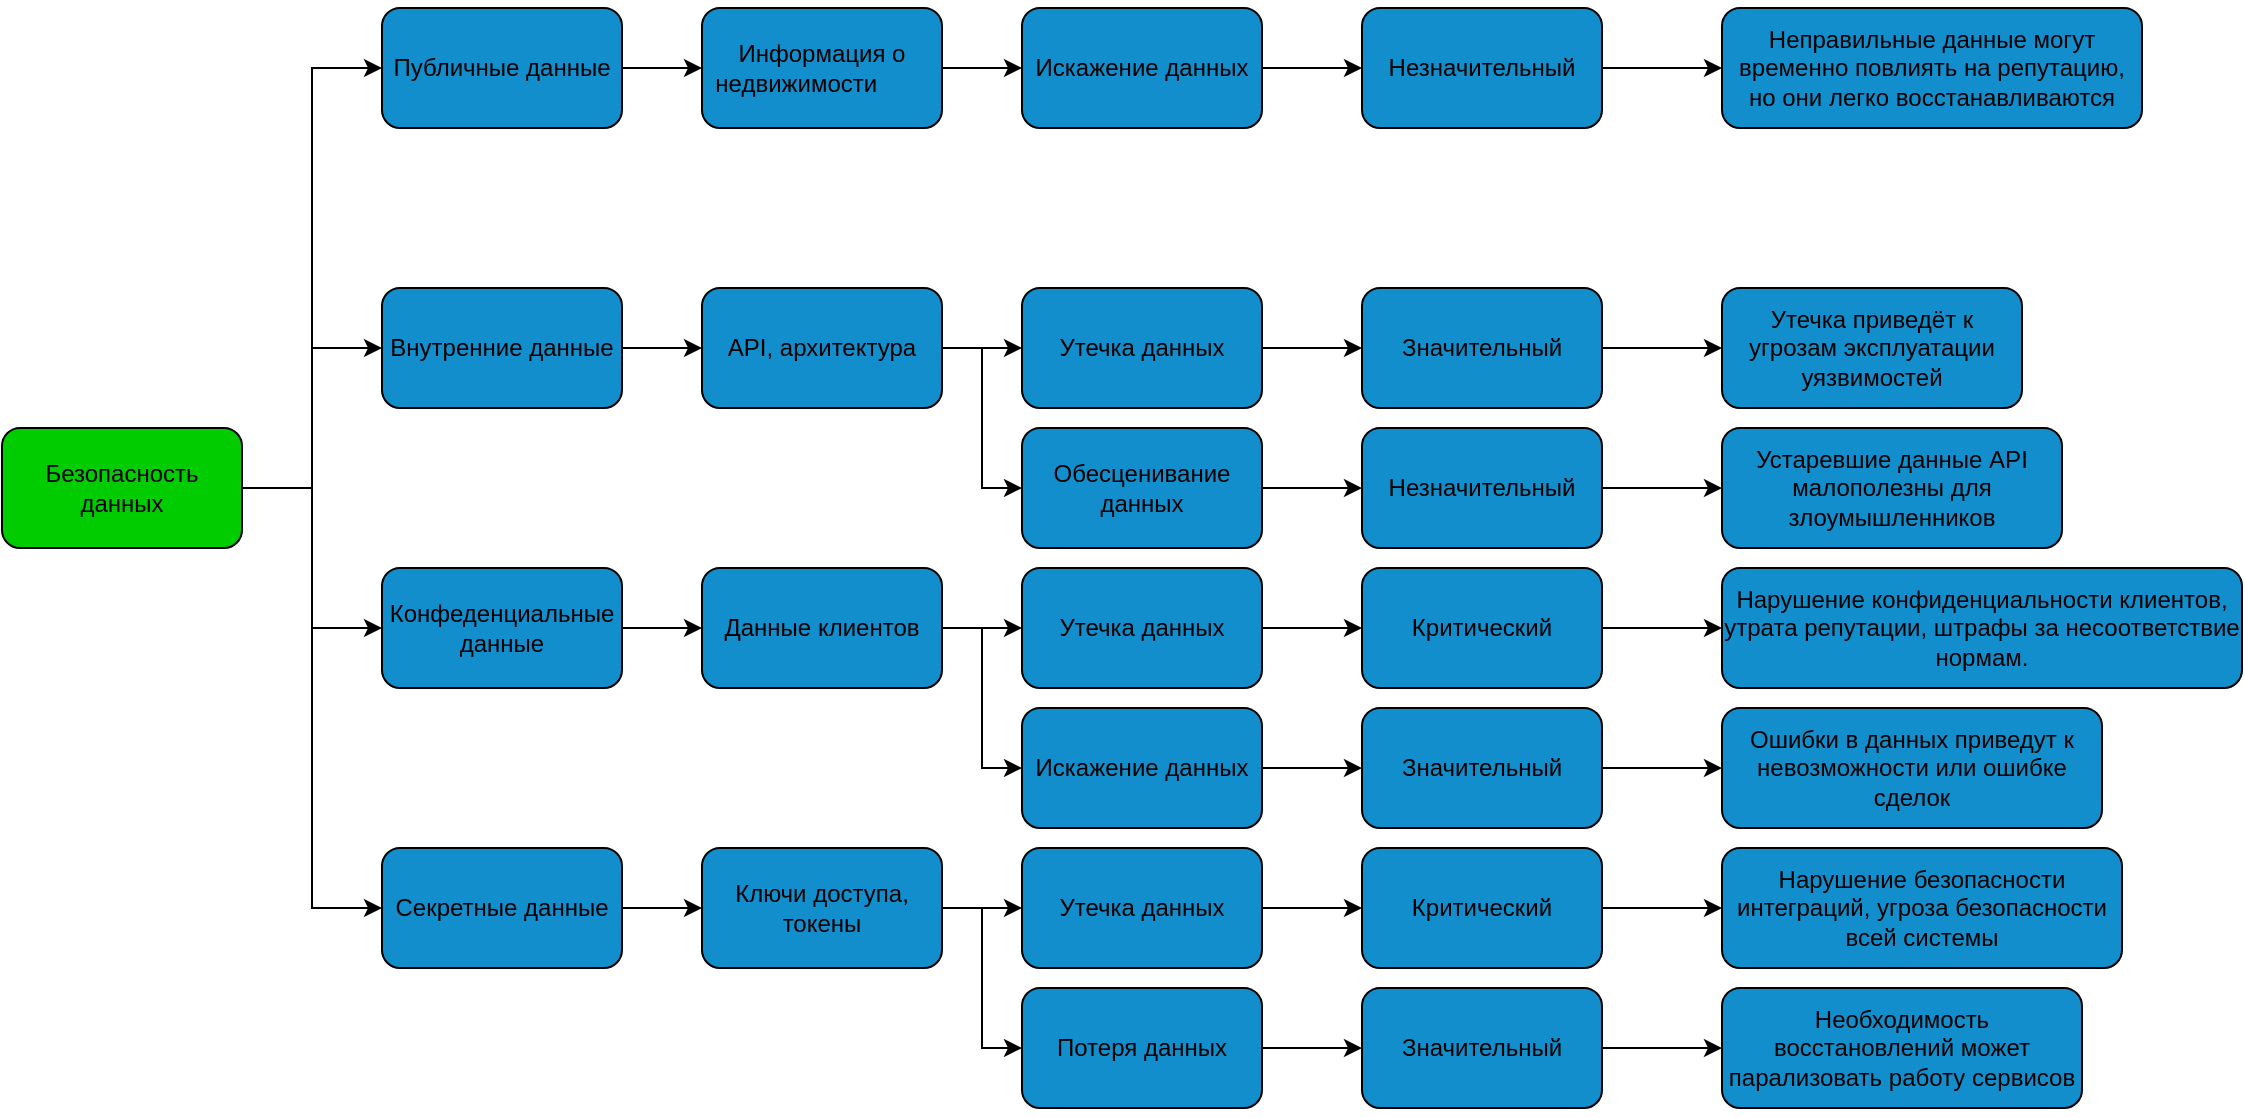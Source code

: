<mxfile version="25.0.1">
  <diagram name="Страница — 1" id="dBE4Gy3DHyH2gSngV-Eo">
    <mxGraphModel dx="1316" dy="590" grid="1" gridSize="10" guides="1" tooltips="1" connect="1" arrows="1" fold="1" page="1" pageScale="1" pageWidth="850" pageHeight="1100" math="0" shadow="0">
      <root>
        <mxCell id="0" />
        <mxCell id="1" parent="0" />
        <mxCell id="BuE6CKhQtHcqcWTQn6iz-37" style="edgeStyle=orthogonalEdgeStyle;rounded=0;orthogonalLoop=1;jettySize=auto;html=1;exitX=1;exitY=0.5;exitDx=0;exitDy=0;entryX=0;entryY=0.5;entryDx=0;entryDy=0;" edge="1" parent="1" source="BuE6CKhQtHcqcWTQn6iz-1" target="BuE6CKhQtHcqcWTQn6iz-5">
          <mxGeometry relative="1" as="geometry" />
        </mxCell>
        <mxCell id="BuE6CKhQtHcqcWTQn6iz-38" style="edgeStyle=orthogonalEdgeStyle;rounded=0;orthogonalLoop=1;jettySize=auto;html=1;exitX=1;exitY=0.5;exitDx=0;exitDy=0;entryX=0;entryY=0.5;entryDx=0;entryDy=0;" edge="1" parent="1" source="BuE6CKhQtHcqcWTQn6iz-1" target="BuE6CKhQtHcqcWTQn6iz-7">
          <mxGeometry relative="1" as="geometry" />
        </mxCell>
        <mxCell id="BuE6CKhQtHcqcWTQn6iz-39" style="edgeStyle=orthogonalEdgeStyle;rounded=0;orthogonalLoop=1;jettySize=auto;html=1;exitX=1;exitY=0.5;exitDx=0;exitDy=0;entryX=0;entryY=0.5;entryDx=0;entryDy=0;" edge="1" parent="1" source="BuE6CKhQtHcqcWTQn6iz-1" target="BuE6CKhQtHcqcWTQn6iz-10">
          <mxGeometry relative="1" as="geometry" />
        </mxCell>
        <mxCell id="BuE6CKhQtHcqcWTQn6iz-40" style="edgeStyle=orthogonalEdgeStyle;rounded=0;orthogonalLoop=1;jettySize=auto;html=1;exitX=1;exitY=0.5;exitDx=0;exitDy=0;entryX=0;entryY=0.5;entryDx=0;entryDy=0;" edge="1" parent="1" source="BuE6CKhQtHcqcWTQn6iz-1" target="BuE6CKhQtHcqcWTQn6iz-9">
          <mxGeometry relative="1" as="geometry" />
        </mxCell>
        <mxCell id="BuE6CKhQtHcqcWTQn6iz-1" value="Безопасность данных" style="rounded=1;whiteSpace=wrap;html=1;fillColor=#00CC00;" vertex="1" parent="1">
          <mxGeometry x="50" y="290" width="120" height="60" as="geometry" />
        </mxCell>
        <mxCell id="BuE6CKhQtHcqcWTQn6iz-41" style="edgeStyle=orthogonalEdgeStyle;rounded=0;orthogonalLoop=1;jettySize=auto;html=1;exitX=1;exitY=0.5;exitDx=0;exitDy=0;entryX=0;entryY=0.5;entryDx=0;entryDy=0;" edge="1" parent="1" source="BuE6CKhQtHcqcWTQn6iz-5" target="BuE6CKhQtHcqcWTQn6iz-12">
          <mxGeometry relative="1" as="geometry" />
        </mxCell>
        <mxCell id="BuE6CKhQtHcqcWTQn6iz-5" value="Публичные данные" style="rounded=1;whiteSpace=wrap;html=1;fillColor=#128ECC;" vertex="1" parent="1">
          <mxGeometry x="240" y="80" width="120" height="60" as="geometry" />
        </mxCell>
        <mxCell id="BuE6CKhQtHcqcWTQn6iz-42" style="edgeStyle=orthogonalEdgeStyle;rounded=0;orthogonalLoop=1;jettySize=auto;html=1;exitX=1;exitY=0.5;exitDx=0;exitDy=0;entryX=0;entryY=0.5;entryDx=0;entryDy=0;" edge="1" parent="1" source="BuE6CKhQtHcqcWTQn6iz-7" target="BuE6CKhQtHcqcWTQn6iz-13">
          <mxGeometry relative="1" as="geometry" />
        </mxCell>
        <mxCell id="BuE6CKhQtHcqcWTQn6iz-7" value="&lt;p&gt;Внутренние данные&lt;/p&gt;" style="rounded=1;whiteSpace=wrap;html=1;fillColor=#128ECC;" vertex="1" parent="1">
          <mxGeometry x="240" y="220" width="120" height="60" as="geometry" />
        </mxCell>
        <mxCell id="BuE6CKhQtHcqcWTQn6iz-44" style="edgeStyle=orthogonalEdgeStyle;rounded=0;orthogonalLoop=1;jettySize=auto;html=1;exitX=1;exitY=0.5;exitDx=0;exitDy=0;entryX=0;entryY=0.5;entryDx=0;entryDy=0;" edge="1" parent="1" source="BuE6CKhQtHcqcWTQn6iz-9" target="BuE6CKhQtHcqcWTQn6iz-11">
          <mxGeometry relative="1" as="geometry" />
        </mxCell>
        <mxCell id="BuE6CKhQtHcqcWTQn6iz-9" value="Секретные данные" style="rounded=1;whiteSpace=wrap;html=1;fillColor=#128ECC;" vertex="1" parent="1">
          <mxGeometry x="240" y="500" width="120" height="60" as="geometry" />
        </mxCell>
        <mxCell id="BuE6CKhQtHcqcWTQn6iz-43" style="edgeStyle=orthogonalEdgeStyle;rounded=0;orthogonalLoop=1;jettySize=auto;html=1;exitX=1;exitY=0.5;exitDx=0;exitDy=0;" edge="1" parent="1" source="BuE6CKhQtHcqcWTQn6iz-10" target="BuE6CKhQtHcqcWTQn6iz-14">
          <mxGeometry relative="1" as="geometry" />
        </mxCell>
        <mxCell id="BuE6CKhQtHcqcWTQn6iz-10" value="&lt;p&gt;Конфеденциальные данные&lt;/p&gt;" style="rounded=1;whiteSpace=wrap;html=1;fillColor=#128ECC;" vertex="1" parent="1">
          <mxGeometry x="240" y="360" width="120" height="60" as="geometry" />
        </mxCell>
        <mxCell id="BuE6CKhQtHcqcWTQn6iz-50" style="edgeStyle=orthogonalEdgeStyle;rounded=0;orthogonalLoop=1;jettySize=auto;html=1;exitX=1;exitY=0.5;exitDx=0;exitDy=0;entryX=0;entryY=0.5;entryDx=0;entryDy=0;" edge="1" parent="1" source="BuE6CKhQtHcqcWTQn6iz-11" target="BuE6CKhQtHcqcWTQn6iz-21">
          <mxGeometry relative="1" as="geometry" />
        </mxCell>
        <mxCell id="BuE6CKhQtHcqcWTQn6iz-51" style="edgeStyle=orthogonalEdgeStyle;rounded=0;orthogonalLoop=1;jettySize=auto;html=1;exitX=1;exitY=0.5;exitDx=0;exitDy=0;entryX=0;entryY=0.5;entryDx=0;entryDy=0;" edge="1" parent="1" source="BuE6CKhQtHcqcWTQn6iz-11" target="BuE6CKhQtHcqcWTQn6iz-22">
          <mxGeometry relative="1" as="geometry" />
        </mxCell>
        <mxCell id="BuE6CKhQtHcqcWTQn6iz-11" value="Ключи доступа, токены" style="rounded=1;whiteSpace=wrap;html=1;fillColor=#128ECC;" vertex="1" parent="1">
          <mxGeometry x="400" y="500" width="120" height="60" as="geometry" />
        </mxCell>
        <mxCell id="BuE6CKhQtHcqcWTQn6iz-45" style="edgeStyle=orthogonalEdgeStyle;rounded=0;orthogonalLoop=1;jettySize=auto;html=1;exitX=1;exitY=0.5;exitDx=0;exitDy=0;entryX=0;entryY=0.5;entryDx=0;entryDy=0;" edge="1" parent="1" source="BuE6CKhQtHcqcWTQn6iz-12" target="BuE6CKhQtHcqcWTQn6iz-15">
          <mxGeometry relative="1" as="geometry" />
        </mxCell>
        <mxCell id="BuE6CKhQtHcqcWTQn6iz-12" value="&lt;p&gt;Информация о недвижимости&lt;span style=&quot;white-space: pre;&quot;&gt;&#x9;&lt;/span&gt;&lt;/p&gt;" style="rounded=1;whiteSpace=wrap;html=1;fillColor=#128ECC;" vertex="1" parent="1">
          <mxGeometry x="400" y="80" width="120" height="60" as="geometry" />
        </mxCell>
        <mxCell id="BuE6CKhQtHcqcWTQn6iz-46" style="edgeStyle=orthogonalEdgeStyle;rounded=0;orthogonalLoop=1;jettySize=auto;html=1;exitX=1;exitY=0.5;exitDx=0;exitDy=0;entryX=0;entryY=0.5;entryDx=0;entryDy=0;" edge="1" parent="1" source="BuE6CKhQtHcqcWTQn6iz-13" target="BuE6CKhQtHcqcWTQn6iz-17">
          <mxGeometry relative="1" as="geometry" />
        </mxCell>
        <mxCell id="BuE6CKhQtHcqcWTQn6iz-47" style="edgeStyle=orthogonalEdgeStyle;rounded=0;orthogonalLoop=1;jettySize=auto;html=1;exitX=1;exitY=0.5;exitDx=0;exitDy=0;entryX=0;entryY=0.5;entryDx=0;entryDy=0;" edge="1" parent="1" source="BuE6CKhQtHcqcWTQn6iz-13" target="BuE6CKhQtHcqcWTQn6iz-18">
          <mxGeometry relative="1" as="geometry" />
        </mxCell>
        <mxCell id="BuE6CKhQtHcqcWTQn6iz-13" value="&lt;p&gt;API, архитектура&lt;/p&gt;" style="rounded=1;whiteSpace=wrap;html=1;fillColor=#128ECC;" vertex="1" parent="1">
          <mxGeometry x="400" y="220" width="120" height="60" as="geometry" />
        </mxCell>
        <mxCell id="BuE6CKhQtHcqcWTQn6iz-48" style="edgeStyle=orthogonalEdgeStyle;rounded=0;orthogonalLoop=1;jettySize=auto;html=1;exitX=1;exitY=0.5;exitDx=0;exitDy=0;entryX=0;entryY=0.5;entryDx=0;entryDy=0;" edge="1" parent="1" source="BuE6CKhQtHcqcWTQn6iz-14" target="BuE6CKhQtHcqcWTQn6iz-19">
          <mxGeometry relative="1" as="geometry" />
        </mxCell>
        <mxCell id="BuE6CKhQtHcqcWTQn6iz-49" style="edgeStyle=orthogonalEdgeStyle;rounded=0;orthogonalLoop=1;jettySize=auto;html=1;exitX=1;exitY=0.5;exitDx=0;exitDy=0;entryX=0;entryY=0.5;entryDx=0;entryDy=0;" edge="1" parent="1" source="BuE6CKhQtHcqcWTQn6iz-14" target="BuE6CKhQtHcqcWTQn6iz-20">
          <mxGeometry relative="1" as="geometry" />
        </mxCell>
        <mxCell id="BuE6CKhQtHcqcWTQn6iz-14" value="Данные клиентов" style="rounded=1;whiteSpace=wrap;html=1;fillColor=#128ECC;" vertex="1" parent="1">
          <mxGeometry x="400" y="360" width="120" height="60" as="geometry" />
        </mxCell>
        <mxCell id="BuE6CKhQtHcqcWTQn6iz-58" style="edgeStyle=orthogonalEdgeStyle;rounded=0;orthogonalLoop=1;jettySize=auto;html=1;exitX=1;exitY=0.5;exitDx=0;exitDy=0;entryX=0;entryY=0.5;entryDx=0;entryDy=0;" edge="1" parent="1" source="BuE6CKhQtHcqcWTQn6iz-15" target="BuE6CKhQtHcqcWTQn6iz-23">
          <mxGeometry relative="1" as="geometry" />
        </mxCell>
        <mxCell id="BuE6CKhQtHcqcWTQn6iz-15" value="&lt;p&gt;Искажение данных&lt;/p&gt;" style="rounded=1;whiteSpace=wrap;html=1;fillColor=#128ECC;" vertex="1" parent="1">
          <mxGeometry x="560" y="80" width="120" height="60" as="geometry" />
        </mxCell>
        <mxCell id="BuE6CKhQtHcqcWTQn6iz-52" style="edgeStyle=orthogonalEdgeStyle;rounded=0;orthogonalLoop=1;jettySize=auto;html=1;exitX=1;exitY=0.5;exitDx=0;exitDy=0;entryX=0;entryY=0.5;entryDx=0;entryDy=0;" edge="1" parent="1" source="BuE6CKhQtHcqcWTQn6iz-17" target="BuE6CKhQtHcqcWTQn6iz-29">
          <mxGeometry relative="1" as="geometry" />
        </mxCell>
        <mxCell id="BuE6CKhQtHcqcWTQn6iz-17" value="&lt;p&gt;Утечка данных&lt;/p&gt;" style="rounded=1;whiteSpace=wrap;html=1;fillColor=#128ECC;" vertex="1" parent="1">
          <mxGeometry x="560" y="220" width="120" height="60" as="geometry" />
        </mxCell>
        <mxCell id="BuE6CKhQtHcqcWTQn6iz-53" style="edgeStyle=orthogonalEdgeStyle;rounded=0;orthogonalLoop=1;jettySize=auto;html=1;exitX=1;exitY=0.5;exitDx=0;exitDy=0;entryX=0;entryY=0.5;entryDx=0;entryDy=0;" edge="1" parent="1" source="BuE6CKhQtHcqcWTQn6iz-18" target="BuE6CKhQtHcqcWTQn6iz-24">
          <mxGeometry relative="1" as="geometry" />
        </mxCell>
        <mxCell id="BuE6CKhQtHcqcWTQn6iz-18" value="&lt;p&gt;Обесценивание данных&lt;/p&gt;" style="rounded=1;whiteSpace=wrap;html=1;fillColor=#128ECC;" vertex="1" parent="1">
          <mxGeometry x="560" y="290" width="120" height="60" as="geometry" />
        </mxCell>
        <mxCell id="BuE6CKhQtHcqcWTQn6iz-54" style="edgeStyle=orthogonalEdgeStyle;rounded=0;orthogonalLoop=1;jettySize=auto;html=1;exitX=1;exitY=0.5;exitDx=0;exitDy=0;entryX=0;entryY=0.5;entryDx=0;entryDy=0;" edge="1" parent="1" source="BuE6CKhQtHcqcWTQn6iz-19" target="BuE6CKhQtHcqcWTQn6iz-25">
          <mxGeometry relative="1" as="geometry" />
        </mxCell>
        <mxCell id="BuE6CKhQtHcqcWTQn6iz-19" value="&lt;p&gt;Утечка данных&lt;/p&gt;" style="rounded=1;whiteSpace=wrap;html=1;fillColor=#128ECC;" vertex="1" parent="1">
          <mxGeometry x="560" y="360" width="120" height="60" as="geometry" />
        </mxCell>
        <mxCell id="BuE6CKhQtHcqcWTQn6iz-55" style="edgeStyle=orthogonalEdgeStyle;rounded=0;orthogonalLoop=1;jettySize=auto;html=1;exitX=1;exitY=0.5;exitDx=0;exitDy=0;entryX=0;entryY=0.5;entryDx=0;entryDy=0;" edge="1" parent="1" source="BuE6CKhQtHcqcWTQn6iz-20" target="BuE6CKhQtHcqcWTQn6iz-26">
          <mxGeometry relative="1" as="geometry" />
        </mxCell>
        <mxCell id="BuE6CKhQtHcqcWTQn6iz-20" value="&lt;p&gt;Искажение данных&lt;/p&gt;" style="rounded=1;whiteSpace=wrap;html=1;fillColor=#128ECC;" vertex="1" parent="1">
          <mxGeometry x="560" y="430" width="120" height="60" as="geometry" />
        </mxCell>
        <mxCell id="BuE6CKhQtHcqcWTQn6iz-56" style="edgeStyle=orthogonalEdgeStyle;rounded=0;orthogonalLoop=1;jettySize=auto;html=1;exitX=1;exitY=0.5;exitDx=0;exitDy=0;entryX=0;entryY=0.5;entryDx=0;entryDy=0;" edge="1" parent="1" source="BuE6CKhQtHcqcWTQn6iz-21" target="BuE6CKhQtHcqcWTQn6iz-27">
          <mxGeometry relative="1" as="geometry" />
        </mxCell>
        <mxCell id="BuE6CKhQtHcqcWTQn6iz-21" value="&lt;p&gt;Утечка данных&lt;/p&gt;" style="rounded=1;whiteSpace=wrap;html=1;fillColor=#128ECC;" vertex="1" parent="1">
          <mxGeometry x="560" y="500" width="120" height="60" as="geometry" />
        </mxCell>
        <mxCell id="BuE6CKhQtHcqcWTQn6iz-57" style="edgeStyle=orthogonalEdgeStyle;rounded=0;orthogonalLoop=1;jettySize=auto;html=1;exitX=1;exitY=0.5;exitDx=0;exitDy=0;entryX=0;entryY=0.5;entryDx=0;entryDy=0;" edge="1" parent="1" source="BuE6CKhQtHcqcWTQn6iz-22" target="BuE6CKhQtHcqcWTQn6iz-28">
          <mxGeometry relative="1" as="geometry" />
        </mxCell>
        <mxCell id="BuE6CKhQtHcqcWTQn6iz-22" value="&lt;p&gt;Потеря данных&lt;/p&gt;" style="rounded=1;whiteSpace=wrap;html=1;fillColor=#128ECC;" vertex="1" parent="1">
          <mxGeometry x="560" y="570" width="120" height="60" as="geometry" />
        </mxCell>
        <mxCell id="BuE6CKhQtHcqcWTQn6iz-59" style="edgeStyle=orthogonalEdgeStyle;rounded=0;orthogonalLoop=1;jettySize=auto;html=1;exitX=1;exitY=0.5;exitDx=0;exitDy=0;" edge="1" parent="1" source="BuE6CKhQtHcqcWTQn6iz-23" target="BuE6CKhQtHcqcWTQn6iz-30">
          <mxGeometry relative="1" as="geometry" />
        </mxCell>
        <mxCell id="BuE6CKhQtHcqcWTQn6iz-23" value="&lt;p&gt;Незначительный&lt;/p&gt;" style="rounded=1;whiteSpace=wrap;html=1;fillColor=#128ECC;" vertex="1" parent="1">
          <mxGeometry x="730" y="80" width="120" height="60" as="geometry" />
        </mxCell>
        <mxCell id="BuE6CKhQtHcqcWTQn6iz-61" style="edgeStyle=orthogonalEdgeStyle;rounded=0;orthogonalLoop=1;jettySize=auto;html=1;exitX=1;exitY=0.5;exitDx=0;exitDy=0;entryX=0;entryY=0.5;entryDx=0;entryDy=0;" edge="1" parent="1" source="BuE6CKhQtHcqcWTQn6iz-24" target="BuE6CKhQtHcqcWTQn6iz-31">
          <mxGeometry relative="1" as="geometry" />
        </mxCell>
        <mxCell id="BuE6CKhQtHcqcWTQn6iz-24" value="&lt;p&gt;Незначительный&lt;/p&gt;" style="rounded=1;whiteSpace=wrap;html=1;fillColor=#128ECC;" vertex="1" parent="1">
          <mxGeometry x="730" y="290" width="120" height="60" as="geometry" />
        </mxCell>
        <mxCell id="BuE6CKhQtHcqcWTQn6iz-62" style="edgeStyle=orthogonalEdgeStyle;rounded=0;orthogonalLoop=1;jettySize=auto;html=1;exitX=1;exitY=0.5;exitDx=0;exitDy=0;" edge="1" parent="1" source="BuE6CKhQtHcqcWTQn6iz-25" target="BuE6CKhQtHcqcWTQn6iz-32">
          <mxGeometry relative="1" as="geometry" />
        </mxCell>
        <mxCell id="BuE6CKhQtHcqcWTQn6iz-25" value="&lt;p&gt;Критический&lt;/p&gt;" style="rounded=1;whiteSpace=wrap;html=1;fillColor=#128ECC;" vertex="1" parent="1">
          <mxGeometry x="730" y="360" width="120" height="60" as="geometry" />
        </mxCell>
        <mxCell id="BuE6CKhQtHcqcWTQn6iz-63" style="edgeStyle=orthogonalEdgeStyle;rounded=0;orthogonalLoop=1;jettySize=auto;html=1;exitX=1;exitY=0.5;exitDx=0;exitDy=0;" edge="1" parent="1" source="BuE6CKhQtHcqcWTQn6iz-26" target="BuE6CKhQtHcqcWTQn6iz-33">
          <mxGeometry relative="1" as="geometry" />
        </mxCell>
        <mxCell id="BuE6CKhQtHcqcWTQn6iz-26" value="&lt;p&gt;Значительный&lt;/p&gt;" style="rounded=1;whiteSpace=wrap;html=1;fillColor=#128ECC;" vertex="1" parent="1">
          <mxGeometry x="730" y="430" width="120" height="60" as="geometry" />
        </mxCell>
        <mxCell id="BuE6CKhQtHcqcWTQn6iz-64" style="edgeStyle=orthogonalEdgeStyle;rounded=0;orthogonalLoop=1;jettySize=auto;html=1;exitX=1;exitY=0.5;exitDx=0;exitDy=0;entryX=0;entryY=0.5;entryDx=0;entryDy=0;" edge="1" parent="1" source="BuE6CKhQtHcqcWTQn6iz-27" target="BuE6CKhQtHcqcWTQn6iz-34">
          <mxGeometry relative="1" as="geometry" />
        </mxCell>
        <mxCell id="BuE6CKhQtHcqcWTQn6iz-27" value="&lt;p&gt;Критический&lt;/p&gt;" style="rounded=1;whiteSpace=wrap;html=1;fillColor=#128ECC;" vertex="1" parent="1">
          <mxGeometry x="730" y="500" width="120" height="60" as="geometry" />
        </mxCell>
        <mxCell id="BuE6CKhQtHcqcWTQn6iz-65" style="edgeStyle=orthogonalEdgeStyle;rounded=0;orthogonalLoop=1;jettySize=auto;html=1;exitX=1;exitY=0.5;exitDx=0;exitDy=0;entryX=0;entryY=0.5;entryDx=0;entryDy=0;" edge="1" parent="1" source="BuE6CKhQtHcqcWTQn6iz-28" target="BuE6CKhQtHcqcWTQn6iz-35">
          <mxGeometry relative="1" as="geometry" />
        </mxCell>
        <mxCell id="BuE6CKhQtHcqcWTQn6iz-28" value="&lt;p&gt;Значительный&lt;/p&gt;" style="rounded=1;whiteSpace=wrap;html=1;fillColor=#128ECC;" vertex="1" parent="1">
          <mxGeometry x="730" y="570" width="120" height="60" as="geometry" />
        </mxCell>
        <mxCell id="BuE6CKhQtHcqcWTQn6iz-60" style="edgeStyle=orthogonalEdgeStyle;rounded=0;orthogonalLoop=1;jettySize=auto;html=1;exitX=1;exitY=0.5;exitDx=0;exitDy=0;entryX=0;entryY=0.5;entryDx=0;entryDy=0;" edge="1" parent="1" source="BuE6CKhQtHcqcWTQn6iz-29" target="BuE6CKhQtHcqcWTQn6iz-36">
          <mxGeometry relative="1" as="geometry" />
        </mxCell>
        <mxCell id="BuE6CKhQtHcqcWTQn6iz-29" value="&lt;p&gt;Значительный&lt;/p&gt;" style="rounded=1;whiteSpace=wrap;html=1;fillColor=#128ECC;" vertex="1" parent="1">
          <mxGeometry x="730" y="220" width="120" height="60" as="geometry" />
        </mxCell>
        <mxCell id="BuE6CKhQtHcqcWTQn6iz-30" value="&lt;p&gt;Неправильные данные могут временно повлиять на репутацию, но они легко восстанавливаются&lt;/p&gt;" style="rounded=1;whiteSpace=wrap;html=1;fillColor=#128ECC;" vertex="1" parent="1">
          <mxGeometry x="910" y="80" width="210" height="60" as="geometry" />
        </mxCell>
        <mxCell id="BuE6CKhQtHcqcWTQn6iz-31" value="&lt;p&gt;Устаревшие данные API малополезны для злоумышленников&lt;/p&gt;" style="rounded=1;whiteSpace=wrap;html=1;fillColor=#128ECC;" vertex="1" parent="1">
          <mxGeometry x="910" y="290" width="170" height="60" as="geometry" />
        </mxCell>
        <mxCell id="BuE6CKhQtHcqcWTQn6iz-32" value="&lt;p&gt;Нарушение конфиденциальности клиентов, утрата репутации, штрафы за несоответствие нормам.&lt;/p&gt;" style="rounded=1;whiteSpace=wrap;html=1;fillColor=#128ECC;" vertex="1" parent="1">
          <mxGeometry x="910" y="360" width="260" height="60" as="geometry" />
        </mxCell>
        <mxCell id="BuE6CKhQtHcqcWTQn6iz-33" value="&lt;p&gt;Ошибки в данных приведут к невозможности или ошибке сделок&lt;/p&gt;" style="rounded=1;whiteSpace=wrap;html=1;fillColor=#128ECC;" vertex="1" parent="1">
          <mxGeometry x="910" y="430" width="190" height="60" as="geometry" />
        </mxCell>
        <mxCell id="BuE6CKhQtHcqcWTQn6iz-34" value="&lt;p&gt;Нарушение безопасности интеграций, угроза безопасности всей системы&lt;/p&gt;" style="rounded=1;whiteSpace=wrap;html=1;fillColor=#128ECC;" vertex="1" parent="1">
          <mxGeometry x="910" y="500" width="200" height="60" as="geometry" />
        </mxCell>
        <mxCell id="BuE6CKhQtHcqcWTQn6iz-35" value="&lt;p&gt;Необходимость восстановлений может парализовать работу сервисов&lt;/p&gt;" style="rounded=1;whiteSpace=wrap;html=1;fillColor=#128ECC;" vertex="1" parent="1">
          <mxGeometry x="910" y="570" width="180" height="60" as="geometry" />
        </mxCell>
        <mxCell id="BuE6CKhQtHcqcWTQn6iz-36" value="&lt;p&gt;Утечка приведёт к угрозам эксплуатации уязвимостей&lt;/p&gt;" style="rounded=1;whiteSpace=wrap;html=1;fillColor=#128ECC;" vertex="1" parent="1">
          <mxGeometry x="910" y="220" width="150" height="60" as="geometry" />
        </mxCell>
      </root>
    </mxGraphModel>
  </diagram>
</mxfile>
